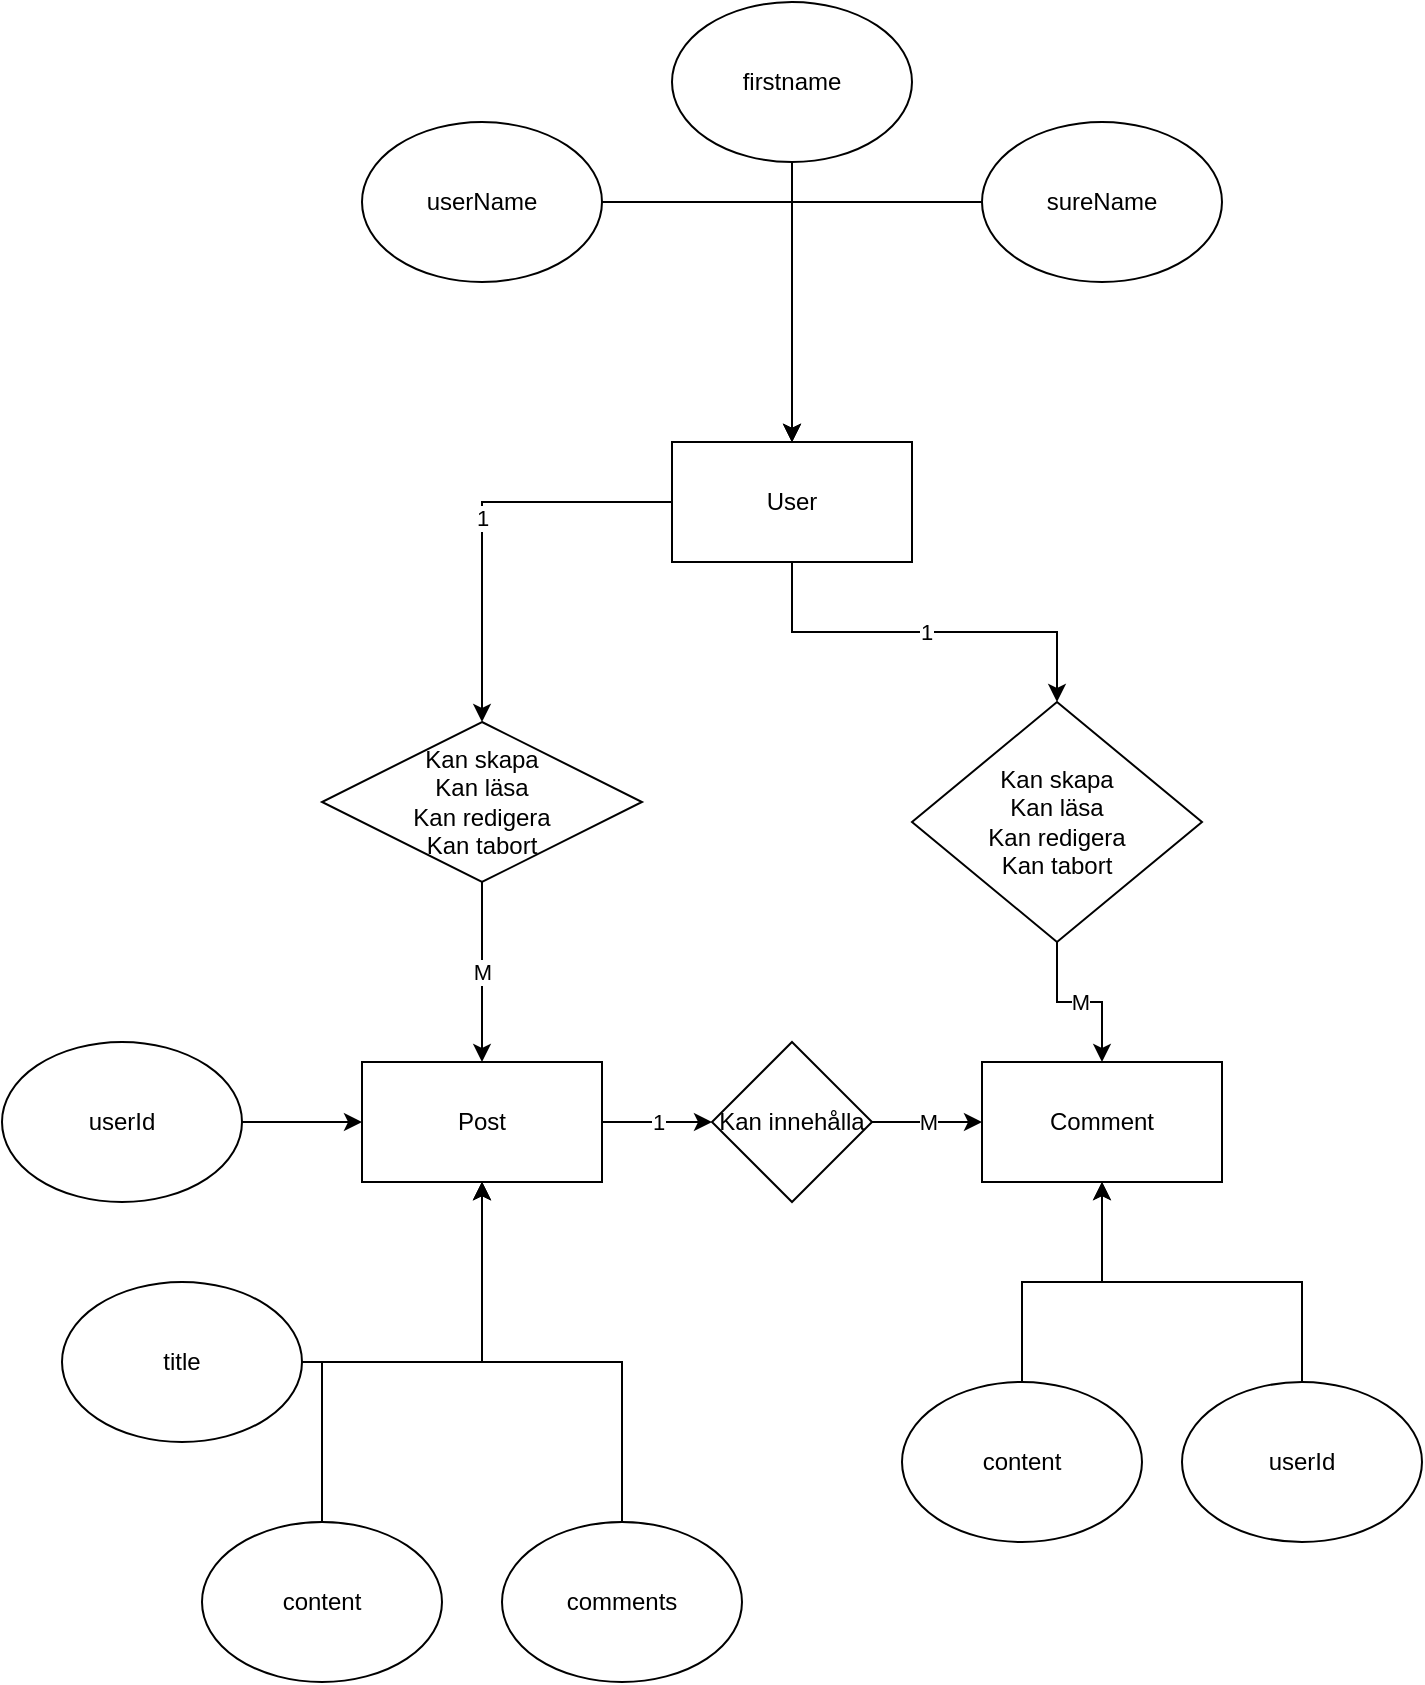 <mxfile version="13.6.4" type="device"><diagram id="R2lEEEUBdFMjLlhIrx00" name="Page-1"><mxGraphModel dx="2062" dy="2182" grid="1" gridSize="10" guides="1" tooltips="1" connect="1" arrows="1" fold="1" page="1" pageScale="1" pageWidth="850" pageHeight="1100" math="0" shadow="0" extFonts="Permanent Marker^https://fonts.googleapis.com/css?family=Permanent+Marker"><root><mxCell id="0"/><mxCell id="1" parent="0"/><mxCell id="GS0mFbWKm1NdhqZ42-ub-7" value="1" style="edgeStyle=orthogonalEdgeStyle;rounded=0;orthogonalLoop=1;jettySize=auto;html=1;" parent="1" source="GS0mFbWKm1NdhqZ42-ub-1" target="GS0mFbWKm1NdhqZ42-ub-5" edge="1"><mxGeometry relative="1" as="geometry"/></mxCell><mxCell id="GS0mFbWKm1NdhqZ42-ub-10" value="1" style="edgeStyle=orthogonalEdgeStyle;rounded=0;orthogonalLoop=1;jettySize=auto;html=1;" parent="1" source="GS0mFbWKm1NdhqZ42-ub-1" target="GS0mFbWKm1NdhqZ42-ub-9" edge="1"><mxGeometry relative="1" as="geometry"/></mxCell><mxCell id="GS0mFbWKm1NdhqZ42-ub-1" value="User" style="rounded=0;whiteSpace=wrap;html=1;" parent="1" vertex="1"><mxGeometry x="365" y="190" width="120" height="60" as="geometry"/></mxCell><mxCell id="GS0mFbWKm1NdhqZ42-ub-16" value="1" style="edgeStyle=orthogonalEdgeStyle;rounded=0;orthogonalLoop=1;jettySize=auto;html=1;entryX=0;entryY=0.5;entryDx=0;entryDy=0;" parent="1" source="GS0mFbWKm1NdhqZ42-ub-3" target="GS0mFbWKm1NdhqZ42-ub-12" edge="1"><mxGeometry relative="1" as="geometry"/></mxCell><mxCell id="GS0mFbWKm1NdhqZ42-ub-3" value="Post" style="rounded=0;whiteSpace=wrap;html=1;" parent="1" vertex="1"><mxGeometry x="210" y="500" width="120" height="60" as="geometry"/></mxCell><mxCell id="GS0mFbWKm1NdhqZ42-ub-4" value="Comment" style="rounded=0;whiteSpace=wrap;html=1;" parent="1" vertex="1"><mxGeometry x="520" y="500" width="120" height="60" as="geometry"/></mxCell><mxCell id="GS0mFbWKm1NdhqZ42-ub-8" value="M" style="edgeStyle=orthogonalEdgeStyle;rounded=0;orthogonalLoop=1;jettySize=auto;html=1;" parent="1" source="GS0mFbWKm1NdhqZ42-ub-5" target="GS0mFbWKm1NdhqZ42-ub-4" edge="1"><mxGeometry relative="1" as="geometry"/></mxCell><mxCell id="GS0mFbWKm1NdhqZ42-ub-5" value="&lt;div&gt;Kan skapa&lt;/div&gt;&lt;div&gt;Kan läsa&lt;/div&gt;&lt;div&gt;Kan redigera&lt;/div&gt;&lt;div&gt;Kan tabort&lt;/div&gt;" style="rhombus;whiteSpace=wrap;html=1;" parent="1" vertex="1"><mxGeometry x="485" y="320" width="145" height="120" as="geometry"/></mxCell><mxCell id="GS0mFbWKm1NdhqZ42-ub-11" value="M" style="edgeStyle=orthogonalEdgeStyle;rounded=0;orthogonalLoop=1;jettySize=auto;html=1;" parent="1" source="GS0mFbWKm1NdhqZ42-ub-9" target="GS0mFbWKm1NdhqZ42-ub-3" edge="1"><mxGeometry relative="1" as="geometry"/></mxCell><mxCell id="GS0mFbWKm1NdhqZ42-ub-9" value="&lt;div&gt;Kan skapa&lt;/div&gt;&lt;div&gt;Kan läsa&lt;/div&gt;&lt;div&gt;Kan redigera&lt;/div&gt;&lt;div&gt;Kan tabort&lt;/div&gt;" style="rhombus;whiteSpace=wrap;html=1;" parent="1" vertex="1"><mxGeometry x="190" y="330" width="160" height="80" as="geometry"/></mxCell><mxCell id="GS0mFbWKm1NdhqZ42-ub-17" value="M" style="edgeStyle=orthogonalEdgeStyle;rounded=0;orthogonalLoop=1;jettySize=auto;html=1;entryX=0;entryY=0.5;entryDx=0;entryDy=0;" parent="1" source="GS0mFbWKm1NdhqZ42-ub-12" target="GS0mFbWKm1NdhqZ42-ub-4" edge="1"><mxGeometry relative="1" as="geometry"/></mxCell><mxCell id="GS0mFbWKm1NdhqZ42-ub-12" value="Kan innehålla" style="rhombus;whiteSpace=wrap;html=1;" parent="1" vertex="1"><mxGeometry x="385" y="490" width="80" height="80" as="geometry"/></mxCell><mxCell id="GS0mFbWKm1NdhqZ42-ub-22" style="edgeStyle=orthogonalEdgeStyle;rounded=0;orthogonalLoop=1;jettySize=auto;html=1;entryX=0.5;entryY=0;entryDx=0;entryDy=0;" parent="1" source="GS0mFbWKm1NdhqZ42-ub-18" target="GS0mFbWKm1NdhqZ42-ub-1" edge="1"><mxGeometry relative="1" as="geometry"/></mxCell><mxCell id="GS0mFbWKm1NdhqZ42-ub-18" value="firstname" style="ellipse;whiteSpace=wrap;html=1;" parent="1" vertex="1"><mxGeometry x="365" y="-30" width="120" height="80" as="geometry"/></mxCell><mxCell id="GS0mFbWKm1NdhqZ42-ub-23" style="edgeStyle=orthogonalEdgeStyle;rounded=0;orthogonalLoop=1;jettySize=auto;html=1;" parent="1" source="GS0mFbWKm1NdhqZ42-ub-19" target="GS0mFbWKm1NdhqZ42-ub-1" edge="1"><mxGeometry relative="1" as="geometry"/></mxCell><mxCell id="GS0mFbWKm1NdhqZ42-ub-19" value="sureName" style="ellipse;whiteSpace=wrap;html=1;" parent="1" vertex="1"><mxGeometry x="520" y="30" width="120" height="80" as="geometry"/></mxCell><mxCell id="GS0mFbWKm1NdhqZ42-ub-21" style="edgeStyle=orthogonalEdgeStyle;rounded=0;orthogonalLoop=1;jettySize=auto;html=1;entryX=0.5;entryY=0;entryDx=0;entryDy=0;" parent="1" source="GS0mFbWKm1NdhqZ42-ub-20" target="GS0mFbWKm1NdhqZ42-ub-1" edge="1"><mxGeometry relative="1" as="geometry"/></mxCell><mxCell id="GS0mFbWKm1NdhqZ42-ub-20" value="userName" style="ellipse;whiteSpace=wrap;html=1;" parent="1" vertex="1"><mxGeometry x="210" y="30" width="120" height="80" as="geometry"/></mxCell><mxCell id="GS0mFbWKm1NdhqZ42-ub-26" style="edgeStyle=orthogonalEdgeStyle;rounded=0;orthogonalLoop=1;jettySize=auto;html=1;entryX=0.5;entryY=1;entryDx=0;entryDy=0;" parent="1" source="GS0mFbWKm1NdhqZ42-ub-24" target="GS0mFbWKm1NdhqZ42-ub-4" edge="1"><mxGeometry relative="1" as="geometry"/></mxCell><mxCell id="GS0mFbWKm1NdhqZ42-ub-24" value="content" style="ellipse;whiteSpace=wrap;html=1;" parent="1" vertex="1"><mxGeometry x="480" y="660" width="120" height="80" as="geometry"/></mxCell><mxCell id="GS0mFbWKm1NdhqZ42-ub-27" style="edgeStyle=orthogonalEdgeStyle;rounded=0;orthogonalLoop=1;jettySize=auto;html=1;entryX=0.5;entryY=1;entryDx=0;entryDy=0;" parent="1" source="GS0mFbWKm1NdhqZ42-ub-25" target="GS0mFbWKm1NdhqZ42-ub-4" edge="1"><mxGeometry relative="1" as="geometry"/></mxCell><mxCell id="GS0mFbWKm1NdhqZ42-ub-25" value="userId" style="ellipse;whiteSpace=wrap;html=1;" parent="1" vertex="1"><mxGeometry x="620" y="660" width="120" height="80" as="geometry"/></mxCell><mxCell id="GS0mFbWKm1NdhqZ42-ub-33" style="edgeStyle=orthogonalEdgeStyle;rounded=0;orthogonalLoop=1;jettySize=auto;html=1;entryX=0.5;entryY=1;entryDx=0;entryDy=0;" parent="1" source="GS0mFbWKm1NdhqZ42-ub-28" target="GS0mFbWKm1NdhqZ42-ub-3" edge="1"><mxGeometry relative="1" as="geometry"/></mxCell><mxCell id="GS0mFbWKm1NdhqZ42-ub-28" value="title" style="ellipse;whiteSpace=wrap;html=1;" parent="1" vertex="1"><mxGeometry x="60" y="610" width="120" height="80" as="geometry"/></mxCell><mxCell id="GS0mFbWKm1NdhqZ42-ub-34" style="edgeStyle=orthogonalEdgeStyle;rounded=0;orthogonalLoop=1;jettySize=auto;html=1;entryX=0.5;entryY=1;entryDx=0;entryDy=0;" parent="1" source="GS0mFbWKm1NdhqZ42-ub-29" target="GS0mFbWKm1NdhqZ42-ub-3" edge="1"><mxGeometry relative="1" as="geometry"><Array as="points"><mxPoint x="190" y="650"/><mxPoint x="270" y="650"/></Array></mxGeometry></mxCell><mxCell id="GS0mFbWKm1NdhqZ42-ub-29" value="content" style="ellipse;whiteSpace=wrap;html=1;" parent="1" vertex="1"><mxGeometry x="130" y="730" width="120" height="80" as="geometry"/></mxCell><mxCell id="GS0mFbWKm1NdhqZ42-ub-32" style="edgeStyle=orthogonalEdgeStyle;rounded=0;orthogonalLoop=1;jettySize=auto;html=1;entryX=0;entryY=0.5;entryDx=0;entryDy=0;" parent="1" source="GS0mFbWKm1NdhqZ42-ub-30" target="GS0mFbWKm1NdhqZ42-ub-3" edge="1"><mxGeometry relative="1" as="geometry"/></mxCell><mxCell id="GS0mFbWKm1NdhqZ42-ub-30" value="&lt;div&gt;userId&lt;/div&gt;" style="ellipse;whiteSpace=wrap;html=1;" parent="1" vertex="1"><mxGeometry x="30" y="490" width="120" height="80" as="geometry"/></mxCell><mxCell id="GS0mFbWKm1NdhqZ42-ub-35" style="edgeStyle=orthogonalEdgeStyle;rounded=0;orthogonalLoop=1;jettySize=auto;html=1;entryX=0.5;entryY=1;entryDx=0;entryDy=0;" parent="1" source="GS0mFbWKm1NdhqZ42-ub-31" target="GS0mFbWKm1NdhqZ42-ub-3" edge="1"><mxGeometry relative="1" as="geometry"><Array as="points"><mxPoint x="340" y="650"/><mxPoint x="270" y="650"/></Array></mxGeometry></mxCell><mxCell id="GS0mFbWKm1NdhqZ42-ub-31" value="comments" style="ellipse;whiteSpace=wrap;html=1;" parent="1" vertex="1"><mxGeometry x="280" y="730" width="120" height="80" as="geometry"/></mxCell></root></mxGraphModel></diagram></mxfile>